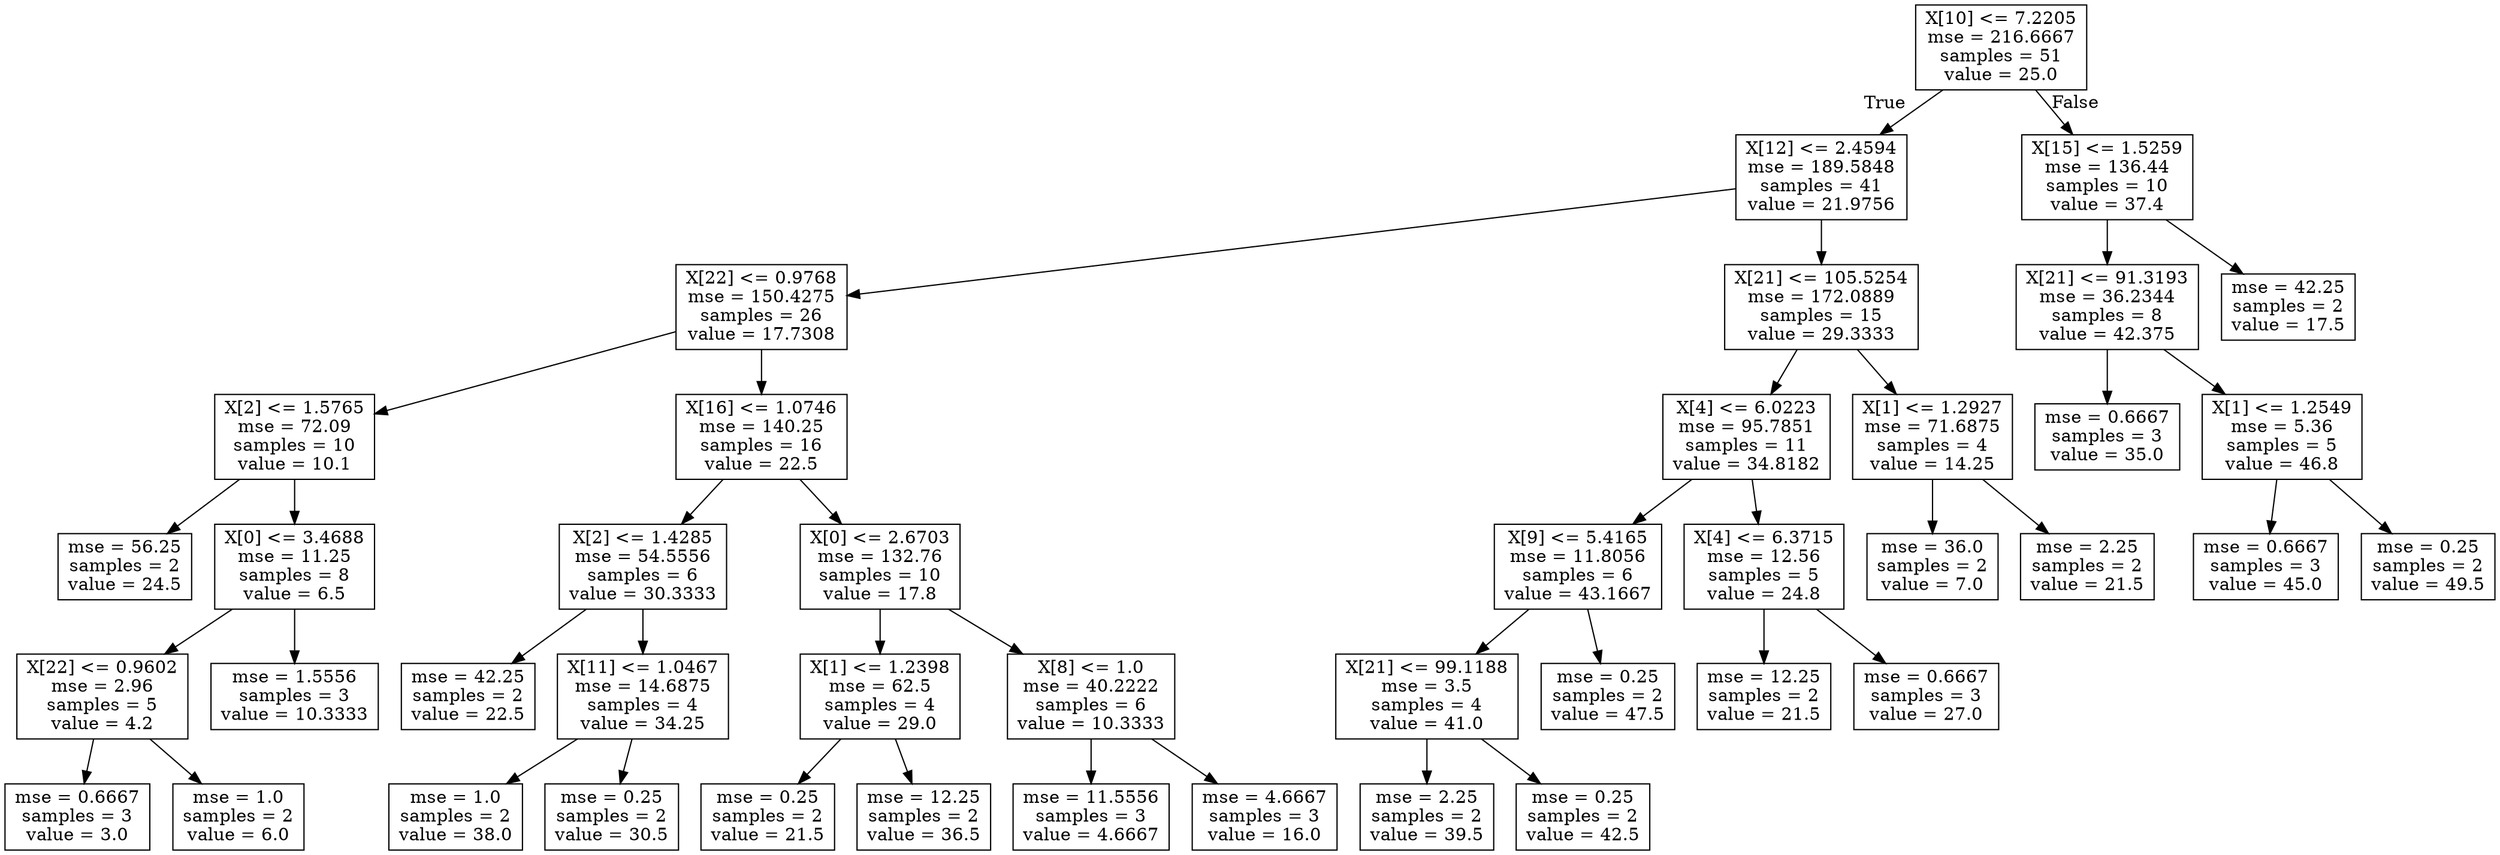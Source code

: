 digraph Tree {
node [shape=box] ;
0 [label="X[10] <= 7.2205\nmse = 216.6667\nsamples = 51\nvalue = 25.0"] ;
1 [label="X[12] <= 2.4594\nmse = 189.5848\nsamples = 41\nvalue = 21.9756"] ;
0 -> 1 [labeldistance=2.5, labelangle=45, headlabel="True"] ;
2 [label="X[22] <= 0.9768\nmse = 150.4275\nsamples = 26\nvalue = 17.7308"] ;
1 -> 2 ;
3 [label="X[2] <= 1.5765\nmse = 72.09\nsamples = 10\nvalue = 10.1"] ;
2 -> 3 ;
4 [label="mse = 56.25\nsamples = 2\nvalue = 24.5"] ;
3 -> 4 ;
5 [label="X[0] <= 3.4688\nmse = 11.25\nsamples = 8\nvalue = 6.5"] ;
3 -> 5 ;
6 [label="X[22] <= 0.9602\nmse = 2.96\nsamples = 5\nvalue = 4.2"] ;
5 -> 6 ;
7 [label="mse = 0.6667\nsamples = 3\nvalue = 3.0"] ;
6 -> 7 ;
8 [label="mse = 1.0\nsamples = 2\nvalue = 6.0"] ;
6 -> 8 ;
9 [label="mse = 1.5556\nsamples = 3\nvalue = 10.3333"] ;
5 -> 9 ;
10 [label="X[16] <= 1.0746\nmse = 140.25\nsamples = 16\nvalue = 22.5"] ;
2 -> 10 ;
11 [label="X[2] <= 1.4285\nmse = 54.5556\nsamples = 6\nvalue = 30.3333"] ;
10 -> 11 ;
12 [label="mse = 42.25\nsamples = 2\nvalue = 22.5"] ;
11 -> 12 ;
13 [label="X[11] <= 1.0467\nmse = 14.6875\nsamples = 4\nvalue = 34.25"] ;
11 -> 13 ;
14 [label="mse = 1.0\nsamples = 2\nvalue = 38.0"] ;
13 -> 14 ;
15 [label="mse = 0.25\nsamples = 2\nvalue = 30.5"] ;
13 -> 15 ;
16 [label="X[0] <= 2.6703\nmse = 132.76\nsamples = 10\nvalue = 17.8"] ;
10 -> 16 ;
17 [label="X[1] <= 1.2398\nmse = 62.5\nsamples = 4\nvalue = 29.0"] ;
16 -> 17 ;
18 [label="mse = 0.25\nsamples = 2\nvalue = 21.5"] ;
17 -> 18 ;
19 [label="mse = 12.25\nsamples = 2\nvalue = 36.5"] ;
17 -> 19 ;
20 [label="X[8] <= 1.0\nmse = 40.2222\nsamples = 6\nvalue = 10.3333"] ;
16 -> 20 ;
21 [label="mse = 11.5556\nsamples = 3\nvalue = 4.6667"] ;
20 -> 21 ;
22 [label="mse = 4.6667\nsamples = 3\nvalue = 16.0"] ;
20 -> 22 ;
23 [label="X[21] <= 105.5254\nmse = 172.0889\nsamples = 15\nvalue = 29.3333"] ;
1 -> 23 ;
24 [label="X[4] <= 6.0223\nmse = 95.7851\nsamples = 11\nvalue = 34.8182"] ;
23 -> 24 ;
25 [label="X[9] <= 5.4165\nmse = 11.8056\nsamples = 6\nvalue = 43.1667"] ;
24 -> 25 ;
26 [label="X[21] <= 99.1188\nmse = 3.5\nsamples = 4\nvalue = 41.0"] ;
25 -> 26 ;
27 [label="mse = 2.25\nsamples = 2\nvalue = 39.5"] ;
26 -> 27 ;
28 [label="mse = 0.25\nsamples = 2\nvalue = 42.5"] ;
26 -> 28 ;
29 [label="mse = 0.25\nsamples = 2\nvalue = 47.5"] ;
25 -> 29 ;
30 [label="X[4] <= 6.3715\nmse = 12.56\nsamples = 5\nvalue = 24.8"] ;
24 -> 30 ;
31 [label="mse = 12.25\nsamples = 2\nvalue = 21.5"] ;
30 -> 31 ;
32 [label="mse = 0.6667\nsamples = 3\nvalue = 27.0"] ;
30 -> 32 ;
33 [label="X[1] <= 1.2927\nmse = 71.6875\nsamples = 4\nvalue = 14.25"] ;
23 -> 33 ;
34 [label="mse = 36.0\nsamples = 2\nvalue = 7.0"] ;
33 -> 34 ;
35 [label="mse = 2.25\nsamples = 2\nvalue = 21.5"] ;
33 -> 35 ;
36 [label="X[15] <= 1.5259\nmse = 136.44\nsamples = 10\nvalue = 37.4"] ;
0 -> 36 [labeldistance=2.5, labelangle=-45, headlabel="False"] ;
37 [label="X[21] <= 91.3193\nmse = 36.2344\nsamples = 8\nvalue = 42.375"] ;
36 -> 37 ;
38 [label="mse = 0.6667\nsamples = 3\nvalue = 35.0"] ;
37 -> 38 ;
39 [label="X[1] <= 1.2549\nmse = 5.36\nsamples = 5\nvalue = 46.8"] ;
37 -> 39 ;
40 [label="mse = 0.6667\nsamples = 3\nvalue = 45.0"] ;
39 -> 40 ;
41 [label="mse = 0.25\nsamples = 2\nvalue = 49.5"] ;
39 -> 41 ;
42 [label="mse = 42.25\nsamples = 2\nvalue = 17.5"] ;
36 -> 42 ;
}